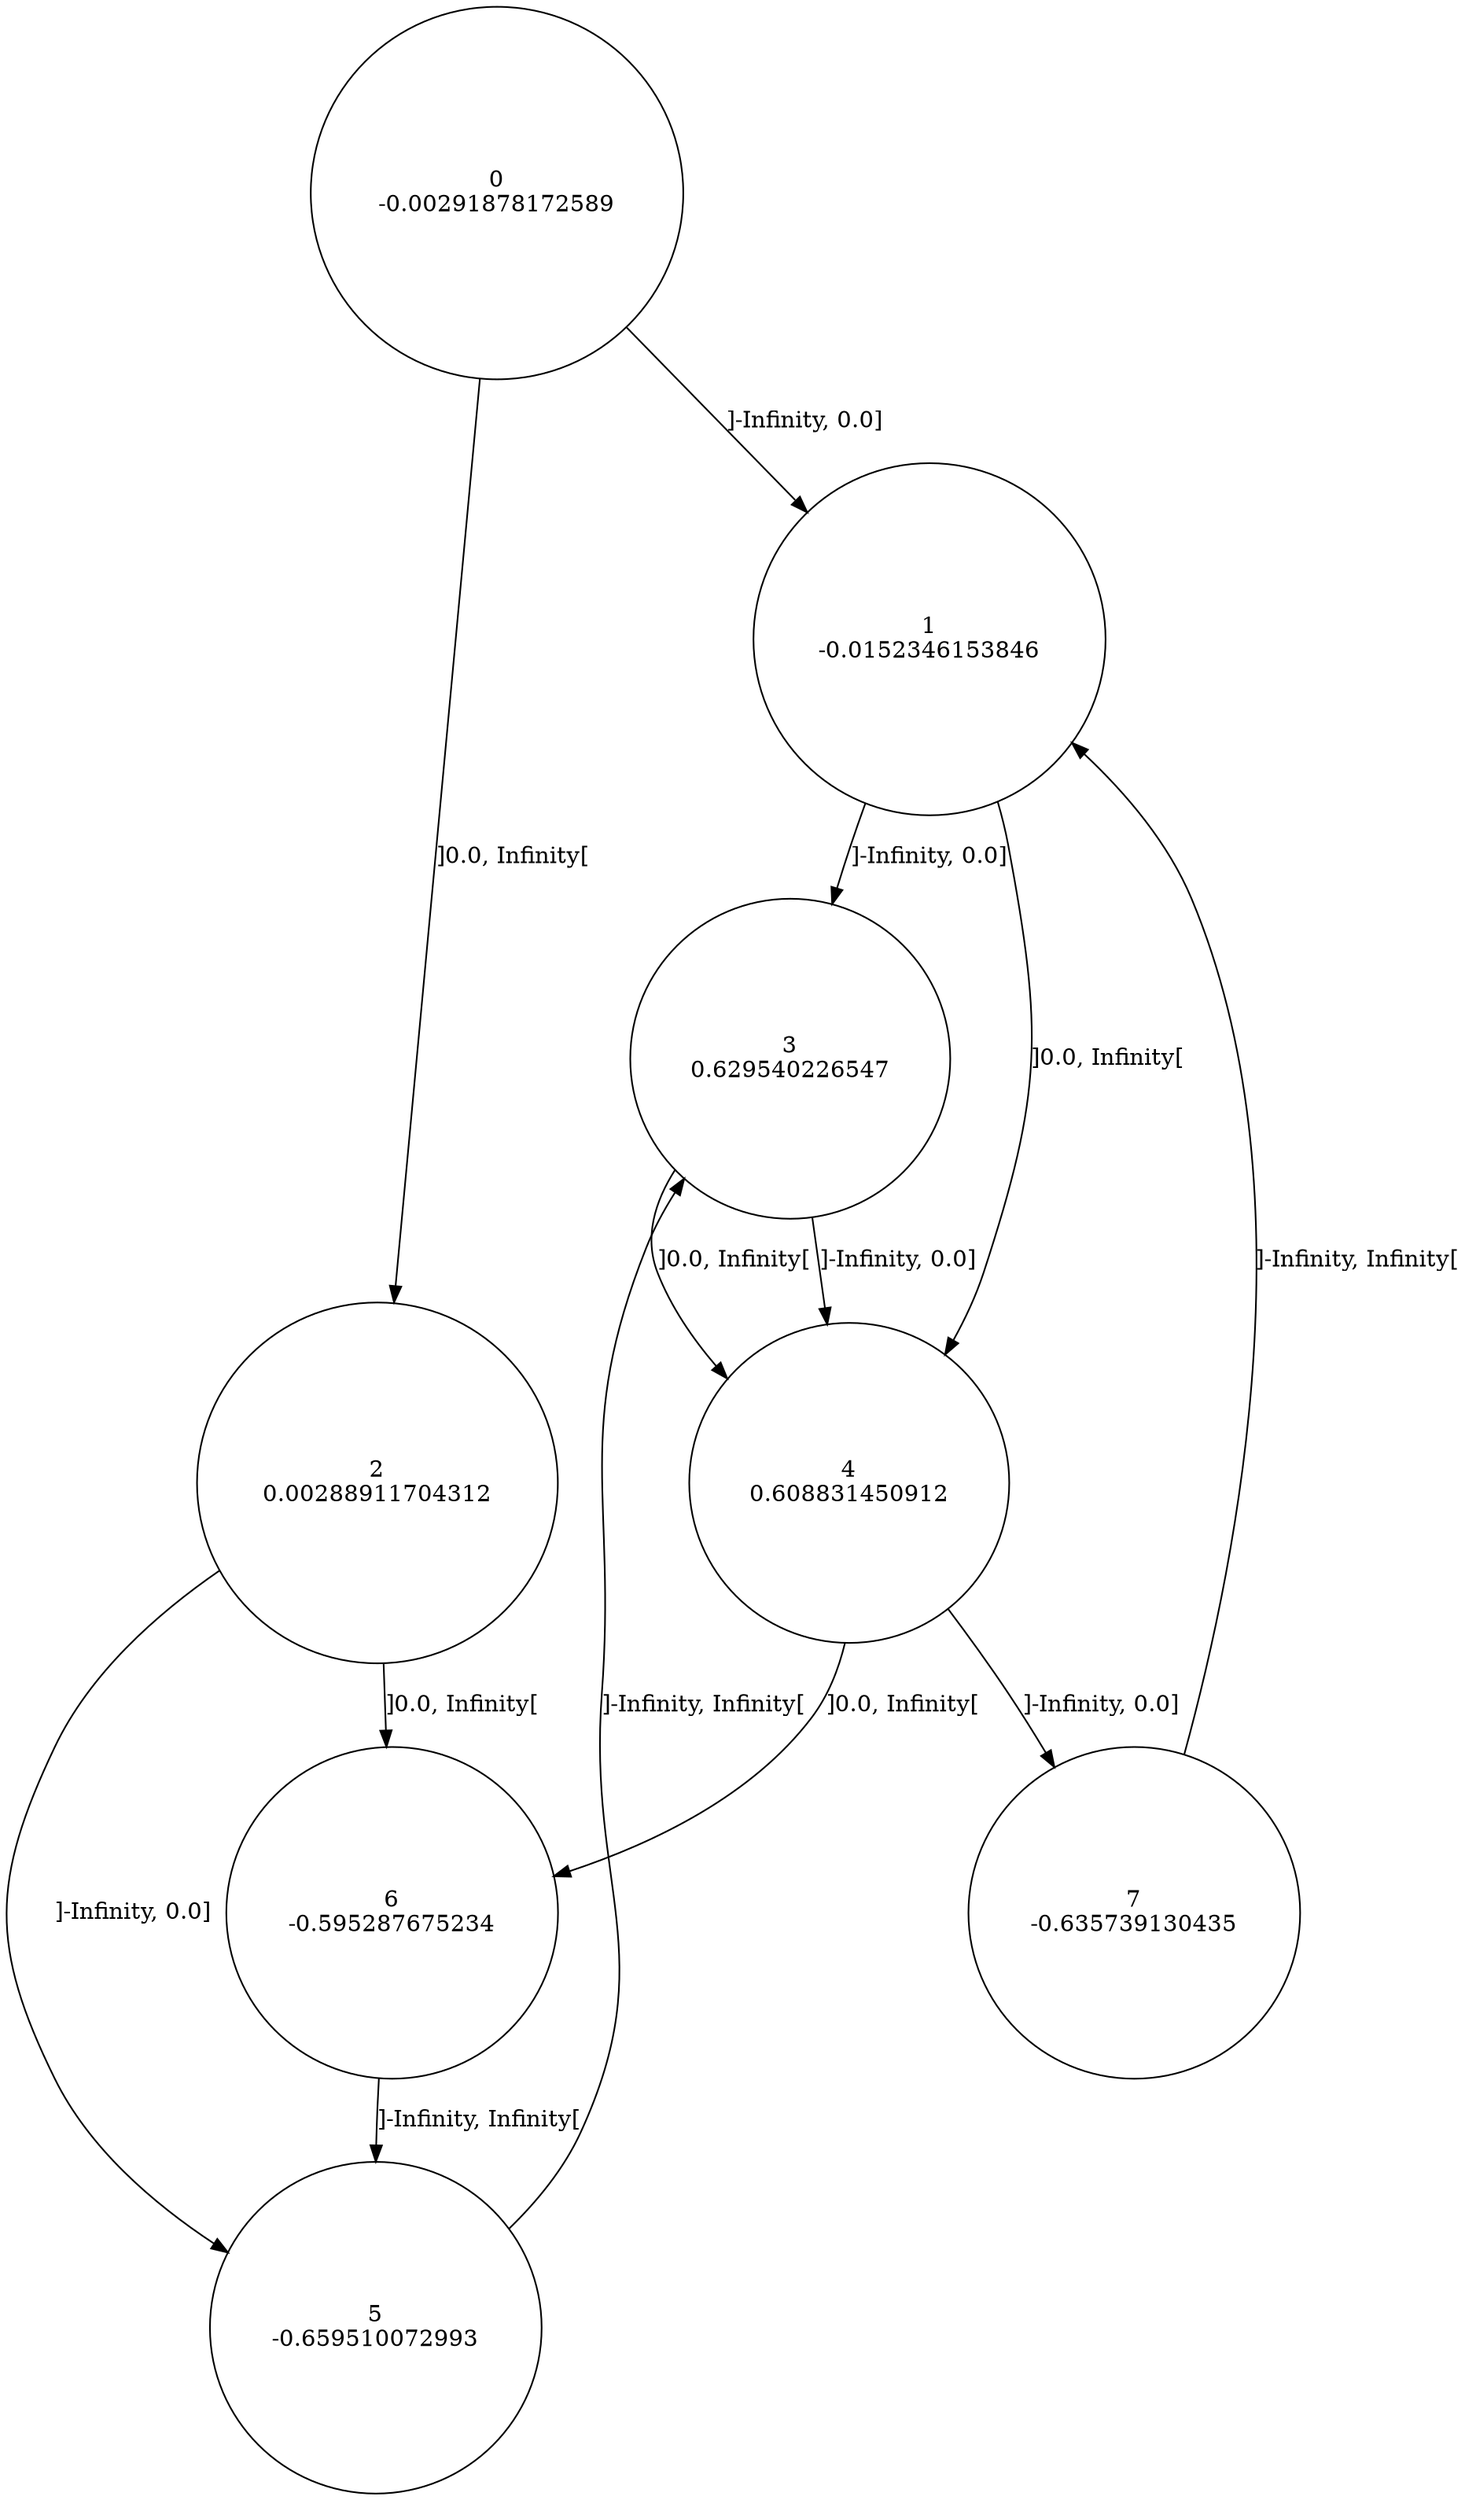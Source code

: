 digraph a {
0 [shape=circle, label="0\n-0.00291878172589"];
	0 -> 1 [label="]-Infinity, 0.0]"];
	0 -> 2 [label="]0.0, Infinity["];
1 [shape=circle, label="1\n-0.0152346153846"];
	1 -> 3 [label="]-Infinity, 0.0]"];
	1 -> 4 [label="]0.0, Infinity["];
2 [shape=circle, label="2\n0.00288911704312"];
	2 -> 5 [label="]-Infinity, 0.0]"];
	2 -> 6 [label="]0.0, Infinity["];
3 [shape=circle, label="3\n0.629540226547"];
	3 -> 4 [label="]-Infinity, 0.0]"];
	3 -> 4 [label="]0.0, Infinity["];
4 [shape=circle, label="4\n0.608831450912"];
	4 -> 7 [label="]-Infinity, 0.0]"];
	4 -> 6 [label="]0.0, Infinity["];
5 [shape=circle, label="5\n-0.659510072993"];
	5 -> 3 [label="]-Infinity, Infinity["];
6 [shape=circle, label="6\n-0.595287675234"];
	6 -> 5 [label="]-Infinity, Infinity["];
7 [shape=circle, label="7\n-0.635739130435"];
	7 -> 1 [label="]-Infinity, Infinity["];
}
